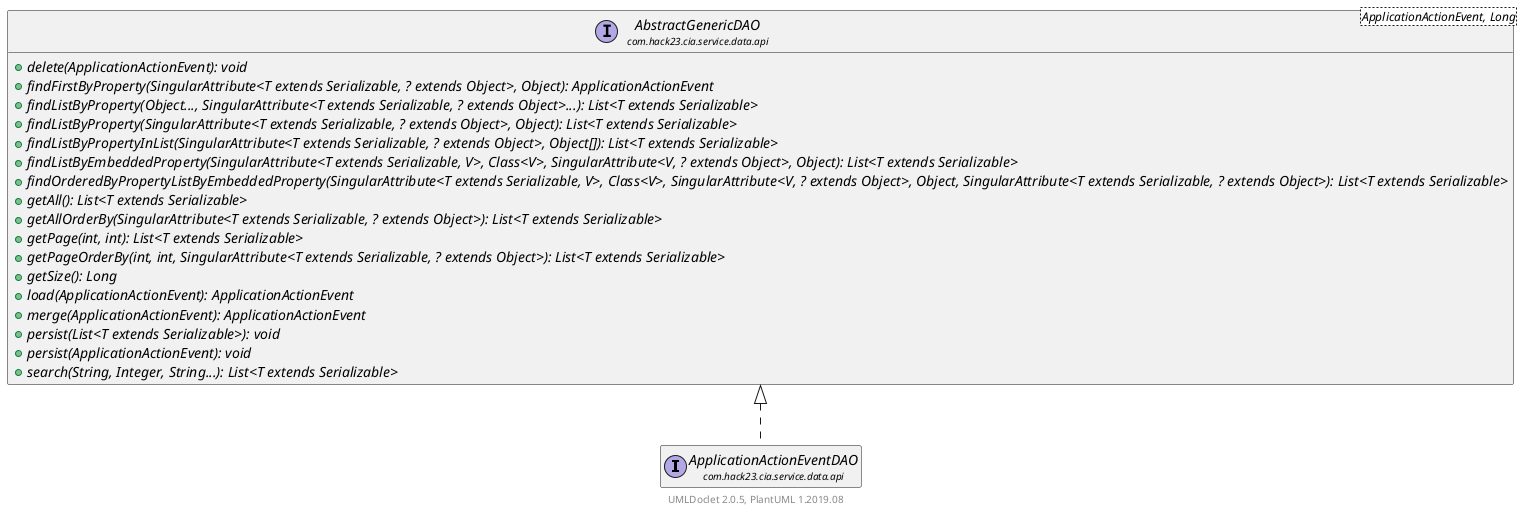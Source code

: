 @startuml
    set namespaceSeparator none
    hide empty fields
    hide empty methods

    interface "<size:14>ApplicationActionEventDAO\n<size:10>com.hack23.cia.service.data.api" as com.hack23.cia.service.data.api.ApplicationActionEventDAO [[ApplicationActionEventDAO.html]]

    interface "<size:14>AbstractGenericDAO\n<size:10>com.hack23.cia.service.data.api" as com.hack23.cia.service.data.api.AbstractGenericDAO<ApplicationActionEvent, Long> [[AbstractGenericDAO.html]] {
        {abstract} +delete(ApplicationActionEvent): void
        {abstract} +findFirstByProperty(SingularAttribute<T extends Serializable, ? extends Object>, Object): ApplicationActionEvent
        {abstract} +findListByProperty(Object..., SingularAttribute<T extends Serializable, ? extends Object>...): List<T extends Serializable>
        {abstract} +findListByProperty(SingularAttribute<T extends Serializable, ? extends Object>, Object): List<T extends Serializable>
        {abstract} +findListByPropertyInList(SingularAttribute<T extends Serializable, ? extends Object>, Object[]): List<T extends Serializable>
        {abstract} +findListByEmbeddedProperty(SingularAttribute<T extends Serializable, V>, Class<V>, SingularAttribute<V, ? extends Object>, Object): List<T extends Serializable>
        {abstract} +findOrderedByPropertyListByEmbeddedProperty(SingularAttribute<T extends Serializable, V>, Class<V>, SingularAttribute<V, ? extends Object>, Object, SingularAttribute<T extends Serializable, ? extends Object>): List<T extends Serializable>
        {abstract} +getAll(): List<T extends Serializable>
        {abstract} +getAllOrderBy(SingularAttribute<T extends Serializable, ? extends Object>): List<T extends Serializable>
        {abstract} +getPage(int, int): List<T extends Serializable>
        {abstract} +getPageOrderBy(int, int, SingularAttribute<T extends Serializable, ? extends Object>): List<T extends Serializable>
        {abstract} +getSize(): Long
        {abstract} +load(ApplicationActionEvent): ApplicationActionEvent
        {abstract} +merge(ApplicationActionEvent): ApplicationActionEvent
        {abstract} +persist(List<T extends Serializable>): void
        {abstract} +persist(ApplicationActionEvent): void
        {abstract} +search(String, Integer, String...): List<T extends Serializable>
    }

    com.hack23.cia.service.data.api.AbstractGenericDAO <|.. com.hack23.cia.service.data.api.ApplicationActionEventDAO

    center footer UMLDoclet 2.0.5, PlantUML 1.2019.08
@enduml
